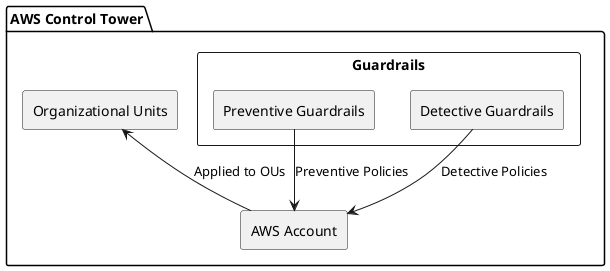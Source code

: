 @startuml
skinparam componentStyle rectangle

package "AWS Control Tower" {
    component "Guardrails" {
        component "Preventive Guardrails" as preventive
        component "Detective Guardrails" as detective
    }
    component "AWS Account" as account
    component "Organizational Units" as ou
}

preventive -down-> account : Preventive Policies
detective -down-> account : Detective Policies
account -up-> ou : Applied to OUs

@enduml
